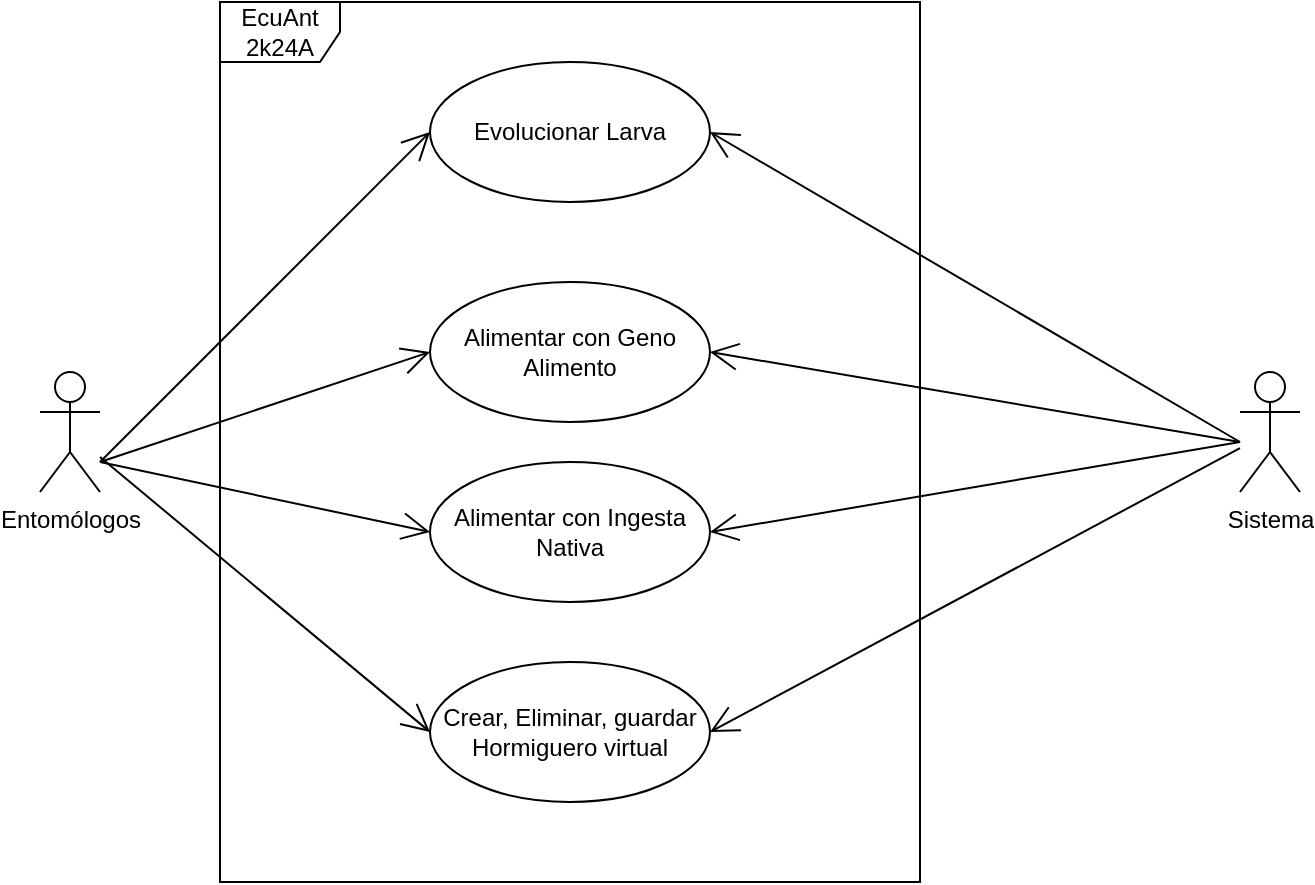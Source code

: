 <mxfile>
    <diagram id="Nfo98Rbq7kB4RDiGQ0Iu" name="Page-1">
        <mxGraphModel dx="1157" dy="452" grid="1" gridSize="10" guides="1" tooltips="1" connect="1" arrows="1" fold="1" page="1" pageScale="1" pageWidth="850" pageHeight="1100" math="0" shadow="0">
            <root>
                <mxCell id="0"/>
                <mxCell id="1" parent="0"/>
                <mxCell id="2" value="Entomólogos" style="shape=umlActor;verticalLabelPosition=bottom;verticalAlign=top;html=1;" parent="1" vertex="1">
                    <mxGeometry x="130" y="335" width="30" height="60" as="geometry"/>
                </mxCell>
                <mxCell id="3" value="EcuAnt 2k24A" style="shape=umlFrame;whiteSpace=wrap;html=1;" parent="1" vertex="1">
                    <mxGeometry x="220" y="150" width="350" height="440" as="geometry"/>
                </mxCell>
                <mxCell id="4" value="Crear, Eliminar, guardar Hormiguero virtual" style="ellipse;whiteSpace=wrap;html=1;" parent="1" vertex="1">
                    <mxGeometry x="325" y="480" width="140" height="70" as="geometry"/>
                </mxCell>
                <mxCell id="5" value="Sistema" style="shape=umlActor;verticalLabelPosition=bottom;verticalAlign=top;html=1;" parent="1" vertex="1">
                    <mxGeometry x="730" y="335" width="30" height="60" as="geometry"/>
                </mxCell>
                <mxCell id="7" value="" style="endArrow=open;endFill=1;endSize=12;html=1;entryX=0;entryY=0.5;entryDx=0;entryDy=0;" parent="1" source="2" target="4" edge="1">
                    <mxGeometry width="160" relative="1" as="geometry">
                        <mxPoint x="340" y="380" as="sourcePoint"/>
                        <mxPoint x="500" y="380" as="targetPoint"/>
                    </mxGeometry>
                </mxCell>
                <mxCell id="9" value="" style="endArrow=open;endFill=1;endSize=12;html=1;entryX=1;entryY=0.5;entryDx=0;entryDy=0;" edge="1" parent="1" source="5" target="4">
                    <mxGeometry width="160" relative="1" as="geometry">
                        <mxPoint x="340" y="330" as="sourcePoint"/>
                        <mxPoint x="500" y="330" as="targetPoint"/>
                    </mxGeometry>
                </mxCell>
                <mxCell id="10" value="Alimentar con Ingesta Nativa" style="ellipse;whiteSpace=wrap;html=1;" vertex="1" parent="1">
                    <mxGeometry x="325" y="380" width="140" height="70" as="geometry"/>
                </mxCell>
                <mxCell id="11" value="Evolucionar Larva" style="ellipse;whiteSpace=wrap;html=1;" vertex="1" parent="1">
                    <mxGeometry x="325" y="180" width="140" height="70" as="geometry"/>
                </mxCell>
                <mxCell id="13" value="Alimentar con Geno Alimento" style="ellipse;whiteSpace=wrap;html=1;" vertex="1" parent="1">
                    <mxGeometry x="325" y="290" width="140" height="70" as="geometry"/>
                </mxCell>
                <mxCell id="14" value="" style="endArrow=open;endFill=1;endSize=12;html=1;entryX=0;entryY=0.5;entryDx=0;entryDy=0;" edge="1" parent="1" target="10">
                    <mxGeometry width="160" relative="1" as="geometry">
                        <mxPoint x="160" y="380" as="sourcePoint"/>
                        <mxPoint x="500" y="360" as="targetPoint"/>
                    </mxGeometry>
                </mxCell>
                <mxCell id="15" value="" style="endArrow=open;endFill=1;endSize=12;html=1;entryX=0;entryY=0.5;entryDx=0;entryDy=0;" edge="1" parent="1" target="13">
                    <mxGeometry width="160" relative="1" as="geometry">
                        <mxPoint x="160" y="380" as="sourcePoint"/>
                        <mxPoint x="335" y="425" as="targetPoint"/>
                    </mxGeometry>
                </mxCell>
                <mxCell id="16" value="" style="endArrow=open;endFill=1;endSize=12;html=1;entryX=0;entryY=0.5;entryDx=0;entryDy=0;" edge="1" parent="1" target="11">
                    <mxGeometry width="160" relative="1" as="geometry">
                        <mxPoint x="160" y="380" as="sourcePoint"/>
                        <mxPoint x="335" y="335" as="targetPoint"/>
                    </mxGeometry>
                </mxCell>
                <mxCell id="17" value="" style="endArrow=open;endFill=1;endSize=12;html=1;entryX=1;entryY=0.5;entryDx=0;entryDy=0;" edge="1" parent="1" target="10">
                    <mxGeometry width="160" relative="1" as="geometry">
                        <mxPoint x="730" y="370" as="sourcePoint"/>
                        <mxPoint x="475" y="525" as="targetPoint"/>
                    </mxGeometry>
                </mxCell>
                <mxCell id="19" value="" style="endArrow=open;endFill=1;endSize=12;html=1;entryX=1;entryY=0.5;entryDx=0;entryDy=0;" edge="1" parent="1" target="13">
                    <mxGeometry width="160" relative="1" as="geometry">
                        <mxPoint x="730" y="370" as="sourcePoint"/>
                        <mxPoint x="475" y="425" as="targetPoint"/>
                    </mxGeometry>
                </mxCell>
                <mxCell id="20" value="" style="endArrow=open;endFill=1;endSize=12;html=1;entryX=1;entryY=0.5;entryDx=0;entryDy=0;" edge="1" parent="1" target="11">
                    <mxGeometry width="160" relative="1" as="geometry">
                        <mxPoint x="730" y="370" as="sourcePoint"/>
                        <mxPoint x="475" y="335" as="targetPoint"/>
                    </mxGeometry>
                </mxCell>
            </root>
        </mxGraphModel>
    </diagram>
</mxfile>